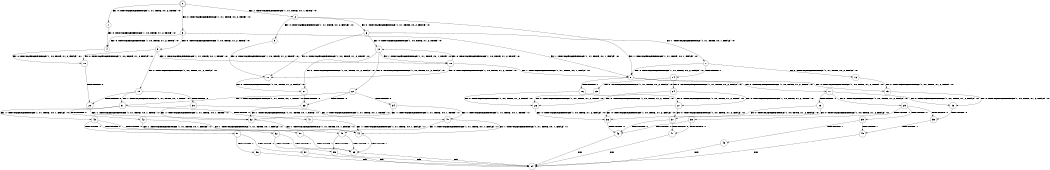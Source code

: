 digraph BCG {
size = "7, 10.5";
center = TRUE;
node [shape = circle];
0 [peripheries = 2];
0 -> 1 [label = "EX !0 !ATOMIC_EXCH_BRANCH (1, +1, TRUE, +0, 2, TRUE) !:0:"];
0 -> 2 [label = "EX !1 !ATOMIC_EXCH_BRANCH (1, +1, TRUE, +0, 1, TRUE) !:0:"];
0 -> 3 [label = "EX !0 !ATOMIC_EXCH_BRANCH (1, +1, TRUE, +0, 2, TRUE) !:0:"];
1 -> 4 [label = "EX !0 !ATOMIC_EXCH_BRANCH (1, +0, TRUE, +1, 2, TRUE) !:0:"];
2 -> 5 [label = "EX !0 !ATOMIC_EXCH_BRANCH (1, +1, TRUE, +0, 2, FALSE) !:0:"];
2 -> 6 [label = "EX !0 !ATOMIC_EXCH_BRANCH (1, +1, TRUE, +0, 2, FALSE) !:0:"];
2 -> 7 [label = "EX !1 !ATOMIC_EXCH_BRANCH (1, +1, TRUE, +0, 1, FALSE) !:0:"];
3 -> 4 [label = "EX !0 !ATOMIC_EXCH_BRANCH (1, +0, TRUE, +1, 2, TRUE) !:0:"];
3 -> 8 [label = "EX !1 !ATOMIC_EXCH_BRANCH (1, +1, TRUE, +0, 1, FALSE) !:0:"];
3 -> 9 [label = "EX !0 !ATOMIC_EXCH_BRANCH (1, +0, TRUE, +1, 2, TRUE) !:0:"];
4 -> 10 [label = "EX !0 !ATOMIC_EXCH_BRANCH (1, +0, TRUE, +1, 2, FALSE) !:0:"];
5 -> 11 [label = "EX !0 !ATOMIC_EXCH_BRANCH (1, +0, TRUE, +1, 2, TRUE) !:0:"];
6 -> 11 [label = "EX !0 !ATOMIC_EXCH_BRANCH (1, +0, TRUE, +1, 2, TRUE) !:0:"];
6 -> 8 [label = "EX !1 !ATOMIC_EXCH_BRANCH (1, +1, TRUE, +0, 1, FALSE) !:0:"];
6 -> 12 [label = "EX !0 !ATOMIC_EXCH_BRANCH (1, +0, TRUE, +1, 2, TRUE) !:0:"];
7 -> 13 [label = "EX !0 !ATOMIC_EXCH_BRANCH (1, +1, TRUE, +0, 2, FALSE) !:0:"];
7 -> 14 [label = "TERMINATE !1"];
7 -> 8 [label = "EX !0 !ATOMIC_EXCH_BRANCH (1, +1, TRUE, +0, 2, FALSE) !:0:"];
8 -> 15 [label = "EX !0 !ATOMIC_EXCH_BRANCH (1, +0, TRUE, +1, 2, TRUE) !:0:"];
8 -> 16 [label = "TERMINATE !1"];
8 -> 17 [label = "EX !0 !ATOMIC_EXCH_BRANCH (1, +0, TRUE, +1, 2, TRUE) !:0:"];
9 -> 10 [label = "EX !0 !ATOMIC_EXCH_BRANCH (1, +0, TRUE, +1, 2, FALSE) !:0:"];
9 -> 18 [label = "EX !1 !ATOMIC_EXCH_BRANCH (1, +1, TRUE, +0, 1, TRUE) !:0:"];
9 -> 19 [label = "EX !0 !ATOMIC_EXCH_BRANCH (1, +0, TRUE, +1, 2, FALSE) !:0:"];
10 -> 20 [label = "TERMINATE !0"];
11 -> 21 [label = "EX !0 !ATOMIC_EXCH_BRANCH (1, +0, TRUE, +1, 2, FALSE) !:0:"];
12 -> 21 [label = "EX !0 !ATOMIC_EXCH_BRANCH (1, +0, TRUE, +1, 2, FALSE) !:0:"];
12 -> 18 [label = "EX !1 !ATOMIC_EXCH_BRANCH (1, +1, TRUE, +0, 1, TRUE) !:0:"];
12 -> 22 [label = "EX !0 !ATOMIC_EXCH_BRANCH (1, +0, TRUE, +1, 2, FALSE) !:0:"];
13 -> 15 [label = "EX !0 !ATOMIC_EXCH_BRANCH (1, +0, TRUE, +1, 2, TRUE) !:0:"];
14 -> 23 [label = "EX !0 !ATOMIC_EXCH_BRANCH (1, +1, TRUE, +0, 2, FALSE) !:0:"];
14 -> 24 [label = "EX !0 !ATOMIC_EXCH_BRANCH (1, +1, TRUE, +0, 2, FALSE) !:0:"];
15 -> 25 [label = "EX !0 !ATOMIC_EXCH_BRANCH (1, +0, TRUE, +1, 2, FALSE) !:0:"];
16 -> 26 [label = "EX !0 !ATOMIC_EXCH_BRANCH (1, +0, TRUE, +1, 2, TRUE) !:0:"];
16 -> 27 [label = "EX !0 !ATOMIC_EXCH_BRANCH (1, +0, TRUE, +1, 2, TRUE) !:0:"];
17 -> 25 [label = "EX !0 !ATOMIC_EXCH_BRANCH (1, +0, TRUE, +1, 2, FALSE) !:0:"];
17 -> 28 [label = "TERMINATE !1"];
17 -> 29 [label = "EX !0 !ATOMIC_EXCH_BRANCH (1, +0, TRUE, +1, 2, FALSE) !:0:"];
18 -> 11 [label = "EX !0 !ATOMIC_EXCH_BRANCH (1, +0, TRUE, +1, 2, TRUE) !:0:"];
18 -> 8 [label = "EX !1 !ATOMIC_EXCH_BRANCH (1, +1, TRUE, +0, 1, FALSE) !:0:"];
18 -> 12 [label = "EX !0 !ATOMIC_EXCH_BRANCH (1, +0, TRUE, +1, 2, TRUE) !:0:"];
19 -> 20 [label = "TERMINATE !0"];
19 -> 30 [label = "TERMINATE !0"];
19 -> 31 [label = "EX !1 !ATOMIC_EXCH_BRANCH (1, +1, TRUE, +0, 1, TRUE) !:0:"];
20 -> 32 [label = "EX !1 !ATOMIC_EXCH_BRANCH (1, +1, TRUE, +0, 1, TRUE) !:1:"];
21 -> 33 [label = "TERMINATE !0"];
22 -> 33 [label = "TERMINATE !0"];
22 -> 34 [label = "TERMINATE !0"];
22 -> 31 [label = "EX !1 !ATOMIC_EXCH_BRANCH (1, +1, TRUE, +0, 1, TRUE) !:0:"];
23 -> 26 [label = "EX !0 !ATOMIC_EXCH_BRANCH (1, +0, TRUE, +1, 2, TRUE) !:0:"];
24 -> 26 [label = "EX !0 !ATOMIC_EXCH_BRANCH (1, +0, TRUE, +1, 2, TRUE) !:0:"];
24 -> 27 [label = "EX !0 !ATOMIC_EXCH_BRANCH (1, +0, TRUE, +1, 2, TRUE) !:0:"];
25 -> 35 [label = "TERMINATE !0"];
26 -> 36 [label = "EX !0 !ATOMIC_EXCH_BRANCH (1, +0, TRUE, +1, 2, FALSE) !:0:"];
27 -> 36 [label = "EX !0 !ATOMIC_EXCH_BRANCH (1, +0, TRUE, +1, 2, FALSE) !:0:"];
27 -> 37 [label = "EX !0 !ATOMIC_EXCH_BRANCH (1, +0, TRUE, +1, 2, FALSE) !:0:"];
28 -> 36 [label = "EX !0 !ATOMIC_EXCH_BRANCH (1, +0, TRUE, +1, 2, FALSE) !:0:"];
28 -> 37 [label = "EX !0 !ATOMIC_EXCH_BRANCH (1, +0, TRUE, +1, 2, FALSE) !:0:"];
29 -> 35 [label = "TERMINATE !0"];
29 -> 38 [label = "TERMINATE !1"];
29 -> 39 [label = "TERMINATE !0"];
30 -> 32 [label = "EX !1 !ATOMIC_EXCH_BRANCH (1, +1, TRUE, +0, 1, TRUE) !:1:"];
30 -> 40 [label = "EX !1 !ATOMIC_EXCH_BRANCH (1, +1, TRUE, +0, 1, TRUE) !:1:"];
31 -> 41 [label = "TERMINATE !0"];
31 -> 42 [label = "TERMINATE !0"];
31 -> 43 [label = "EX !1 !ATOMIC_EXCH_BRANCH (1, +1, TRUE, +0, 1, FALSE) !:0:"];
32 -> 44 [label = "EX !1 !ATOMIC_EXCH_BRANCH (1, +1, TRUE, +0, 1, FALSE) !:1:"];
33 -> 32 [label = "EX !1 !ATOMIC_EXCH_BRANCH (1, +1, TRUE, +0, 1, TRUE) !:1:"];
34 -> 32 [label = "EX !1 !ATOMIC_EXCH_BRANCH (1, +1, TRUE, +0, 1, TRUE) !:1:"];
34 -> 40 [label = "EX !1 !ATOMIC_EXCH_BRANCH (1, +1, TRUE, +0, 1, TRUE) !:1:"];
35 -> 45 [label = "TERMINATE !1"];
36 -> 46 [label = "TERMINATE !0"];
37 -> 46 [label = "TERMINATE !0"];
37 -> 47 [label = "TERMINATE !0"];
38 -> 46 [label = "TERMINATE !0"];
38 -> 47 [label = "TERMINATE !0"];
39 -> 45 [label = "TERMINATE !1"];
39 -> 48 [label = "TERMINATE !1"];
40 -> 44 [label = "EX !1 !ATOMIC_EXCH_BRANCH (1, +1, TRUE, +0, 1, FALSE) !:1:"];
40 -> 49 [label = "EX !1 !ATOMIC_EXCH_BRANCH (1, +1, TRUE, +0, 1, FALSE) !:1:"];
41 -> 44 [label = "EX !1 !ATOMIC_EXCH_BRANCH (1, +1, TRUE, +0, 1, FALSE) !:1:"];
42 -> 44 [label = "EX !1 !ATOMIC_EXCH_BRANCH (1, +1, TRUE, +0, 1, FALSE) !:1:"];
42 -> 49 [label = "EX !1 !ATOMIC_EXCH_BRANCH (1, +1, TRUE, +0, 1, FALSE) !:1:"];
43 -> 50 [label = "TERMINATE !0"];
43 -> 51 [label = "TERMINATE !1"];
43 -> 52 [label = "TERMINATE !0"];
44 -> 53 [label = "TERMINATE !1"];
45 -> 54 [label = "exit"];
46 -> 54 [label = "exit"];
47 -> 54 [label = "exit"];
48 -> 54 [label = "exit"];
49 -> 53 [label = "TERMINATE !1"];
49 -> 55 [label = "TERMINATE !1"];
50 -> 53 [label = "TERMINATE !1"];
51 -> 56 [label = "TERMINATE !0"];
51 -> 57 [label = "TERMINATE !0"];
52 -> 53 [label = "TERMINATE !1"];
52 -> 55 [label = "TERMINATE !1"];
53 -> 54 [label = "exit"];
55 -> 54 [label = "exit"];
56 -> 54 [label = "exit"];
57 -> 54 [label = "exit"];
}
